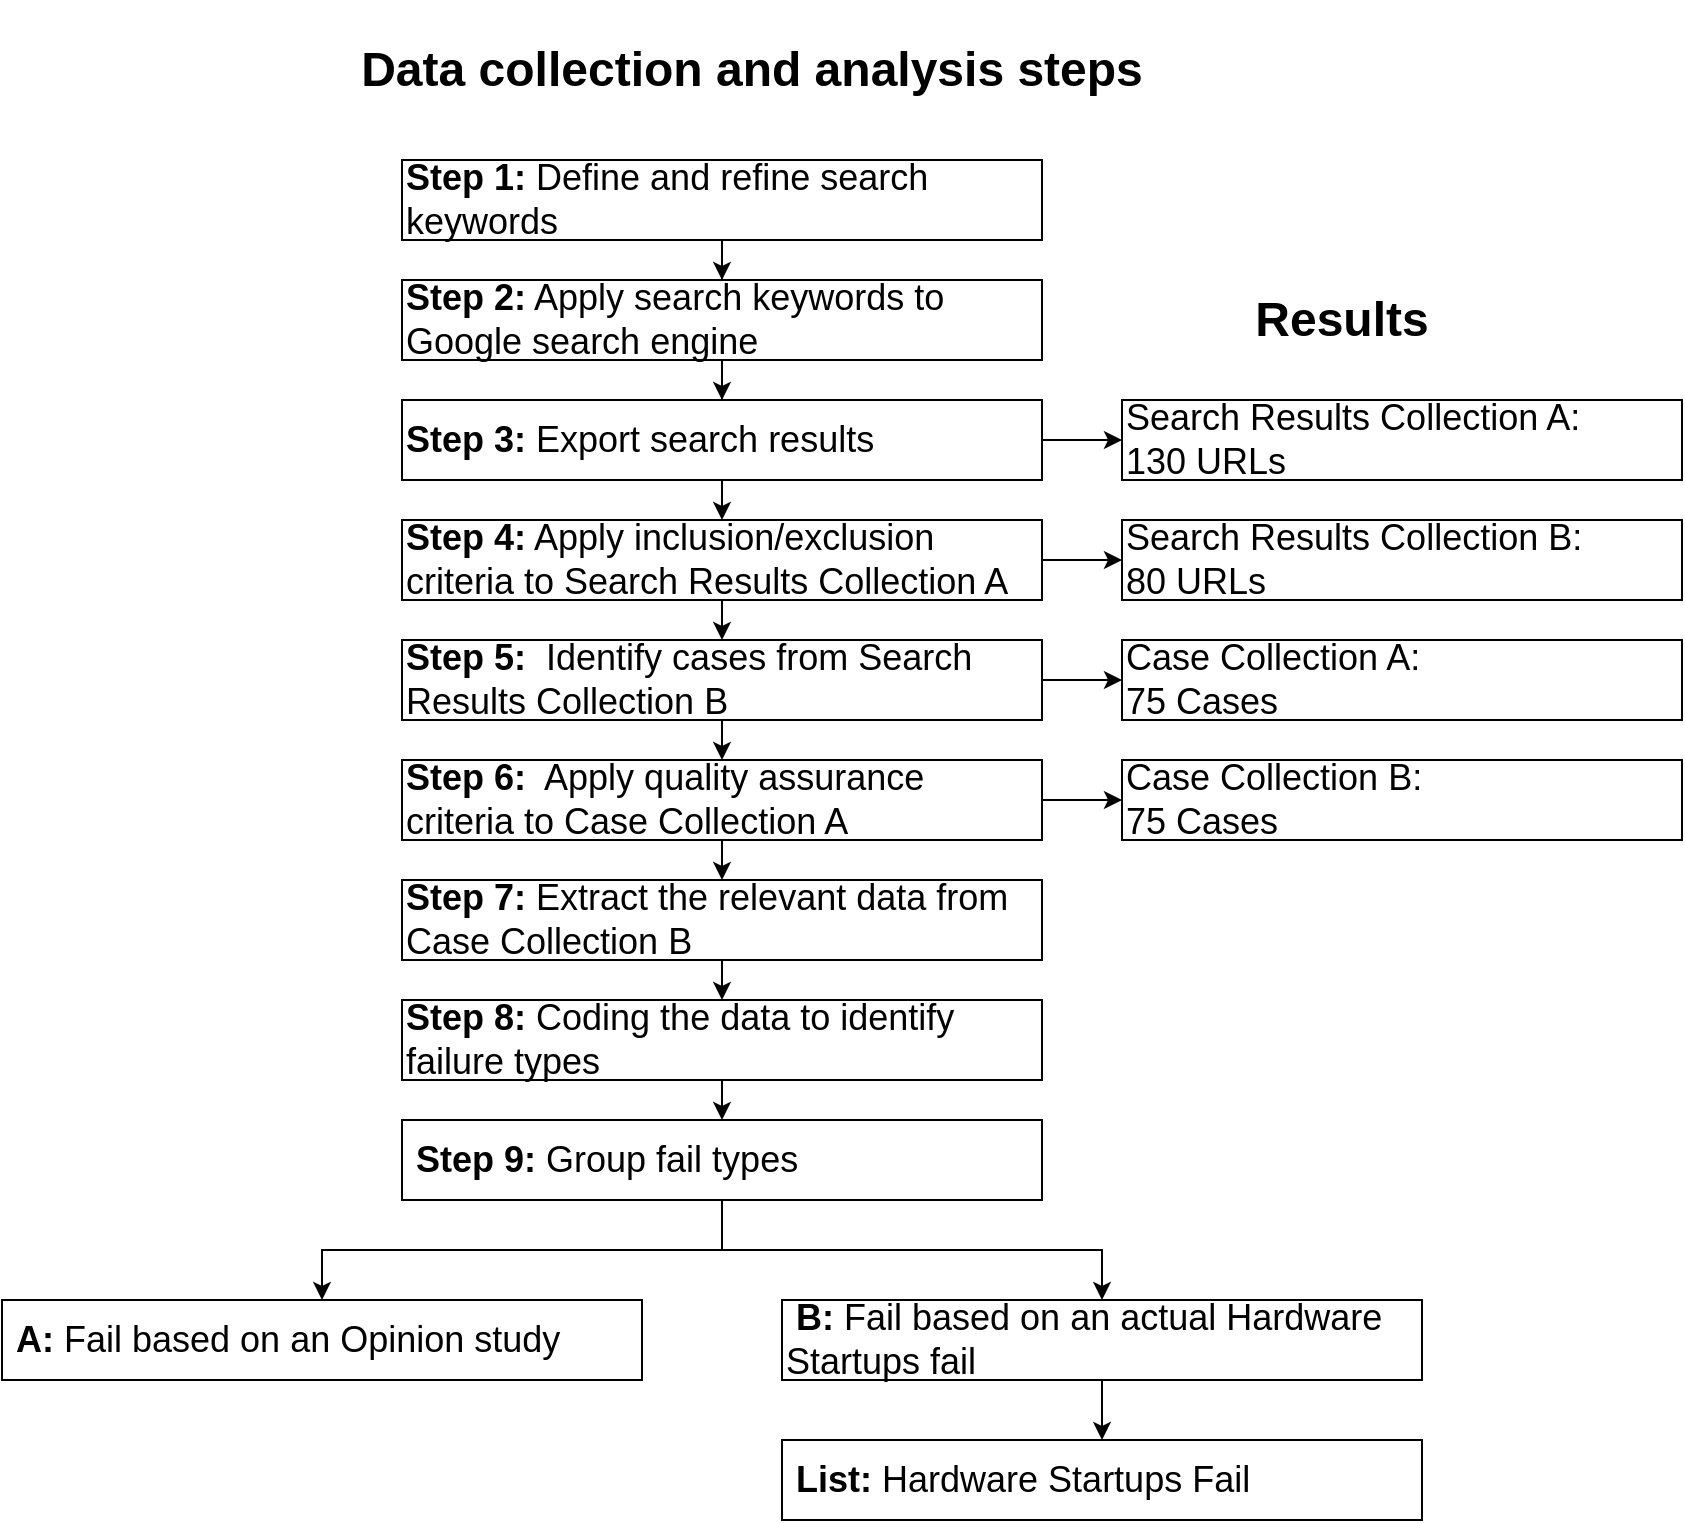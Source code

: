 <mxfile version="15.7.3" type="device"><diagram id="Nd7_CFRV14rQpbXdipW8" name="Page-1"><mxGraphModel dx="1810" dy="579" grid="1" gridSize="10" guides="1" tooltips="1" connect="1" arrows="1" fold="1" page="1" pageScale="1" pageWidth="850" pageHeight="1100" background="none" math="0" shadow="0"><root><mxCell id="0"/><mxCell id="1" parent="0"/><mxCell id="GdU9TM8Ct2rXfRu2e6hb-13" style="edgeStyle=orthogonalEdgeStyle;rounded=0;orthogonalLoop=1;jettySize=auto;html=1;entryX=0.5;entryY=0;entryDx=0;entryDy=0;" parent="1" source="fW3DbDXMhVstgkhlety4-16" target="fW3DbDXMhVstgkhlety4-19" edge="1"><mxGeometry relative="1" as="geometry"/></mxCell><mxCell id="fW3DbDXMhVstgkhlety4-16" value="&lt;span style=&quot;white-space: normal&quot;&gt;&lt;font style=&quot;font-size: 18px&quot;&gt;&lt;b&gt;Step 1:&lt;/b&gt; Define and refine search keywords&lt;/font&gt;&lt;/span&gt;" style="rounded=0;whiteSpace=wrap;html=1;align=left;" parent="1" vertex="1"><mxGeometry x="120" y="180" width="320" height="40" as="geometry"/></mxCell><mxCell id="bF6Con31p_uxn-oNIRWd-7" style="edgeStyle=orthogonalEdgeStyle;rounded=0;orthogonalLoop=1;jettySize=auto;html=1;entryX=0.5;entryY=0;entryDx=0;entryDy=0;" parent="1" source="fW3DbDXMhVstgkhlety4-19" target="GdU9TM8Ct2rXfRu2e6hb-11" edge="1"><mxGeometry relative="1" as="geometry"/></mxCell><mxCell id="fW3DbDXMhVstgkhlety4-19" value="&lt;font style=&quot;font-size: 18px&quot;&gt;&lt;b&gt;Step 2:&lt;/b&gt; Apply search keywords to Google search engine&lt;/font&gt;" style="rounded=0;whiteSpace=wrap;html=1;align=left;" parent="1" vertex="1"><mxGeometry x="120" y="240" width="320" height="40" as="geometry"/></mxCell><mxCell id="bF6Con31p_uxn-oNIRWd-8" style="edgeStyle=orthogonalEdgeStyle;rounded=0;orthogonalLoop=1;jettySize=auto;html=1;exitX=0.5;exitY=1;exitDx=0;exitDy=0;entryX=0.5;entryY=0;entryDx=0;entryDy=0;" parent="1" source="GdU9TM8Ct2rXfRu2e6hb-11" target="bF6Con31p_uxn-oNIRWd-1" edge="1"><mxGeometry relative="1" as="geometry"/></mxCell><mxCell id="oB05RouTlwu_8r3saXdT-1" style="edgeStyle=orthogonalEdgeStyle;rounded=0;orthogonalLoop=1;jettySize=auto;html=1;entryX=0;entryY=0.5;entryDx=0;entryDy=0;" parent="1" source="GdU9TM8Ct2rXfRu2e6hb-11" target="bF6Con31p_uxn-oNIRWd-15" edge="1"><mxGeometry relative="1" as="geometry"/></mxCell><mxCell id="GdU9TM8Ct2rXfRu2e6hb-11" value="&lt;font style=&quot;font-size: 18px&quot;&gt;&lt;b&gt;Step 3:&lt;/b&gt; Export search results&lt;/font&gt;" style="rounded=0;whiteSpace=wrap;html=1;align=left;" parent="1" vertex="1"><mxGeometry x="120" y="300" width="320" height="40" as="geometry"/></mxCell><mxCell id="bF6Con31p_uxn-oNIRWd-9" style="edgeStyle=orthogonalEdgeStyle;rounded=0;orthogonalLoop=1;jettySize=auto;html=1;exitX=0.5;exitY=1;exitDx=0;exitDy=0;entryX=0.5;entryY=0;entryDx=0;entryDy=0;" parent="1" source="bF6Con31p_uxn-oNIRWd-1" target="bF6Con31p_uxn-oNIRWd-2" edge="1"><mxGeometry relative="1" as="geometry"/></mxCell><mxCell id="bF6Con31p_uxn-oNIRWd-18" style="edgeStyle=orthogonalEdgeStyle;rounded=0;orthogonalLoop=1;jettySize=auto;html=1;exitX=1;exitY=0.5;exitDx=0;exitDy=0;entryX=0;entryY=0.5;entryDx=0;entryDy=0;" parent="1" source="bF6Con31p_uxn-oNIRWd-1" target="bF6Con31p_uxn-oNIRWd-16" edge="1"><mxGeometry relative="1" as="geometry"/></mxCell><mxCell id="bF6Con31p_uxn-oNIRWd-1" value="&lt;font style=&quot;font-size: 18px&quot;&gt;&lt;b&gt;Step 4:&lt;/b&gt; Apply inclusion/exclusion criteria to Search Results Collection A&lt;/font&gt;" style="rounded=0;whiteSpace=wrap;html=1;align=left;" parent="1" vertex="1"><mxGeometry x="120" y="360" width="320" height="40" as="geometry"/></mxCell><mxCell id="bF6Con31p_uxn-oNIRWd-10" style="edgeStyle=orthogonalEdgeStyle;rounded=0;orthogonalLoop=1;jettySize=auto;html=1;exitX=0.5;exitY=1;exitDx=0;exitDy=0;entryX=0.5;entryY=0;entryDx=0;entryDy=0;" parent="1" source="bF6Con31p_uxn-oNIRWd-2" target="bF6Con31p_uxn-oNIRWd-3" edge="1"><mxGeometry relative="1" as="geometry"/></mxCell><mxCell id="bF6Con31p_uxn-oNIRWd-22" style="edgeStyle=orthogonalEdgeStyle;rounded=0;orthogonalLoop=1;jettySize=auto;html=1;entryX=0;entryY=0.5;entryDx=0;entryDy=0;" parent="1" source="bF6Con31p_uxn-oNIRWd-2" target="bF6Con31p_uxn-oNIRWd-19" edge="1"><mxGeometry relative="1" as="geometry"/></mxCell><mxCell id="bF6Con31p_uxn-oNIRWd-2" value="&lt;font style=&quot;font-size: 18px&quot;&gt;&lt;b&gt;Step 5:&lt;/b&gt;&amp;nbsp; Identify cases from Search Results Collection B&lt;/font&gt;" style="rounded=0;whiteSpace=wrap;html=1;align=left;" parent="1" vertex="1"><mxGeometry x="120" y="420" width="320" height="40" as="geometry"/></mxCell><mxCell id="bF6Con31p_uxn-oNIRWd-11" style="edgeStyle=orthogonalEdgeStyle;rounded=0;orthogonalLoop=1;jettySize=auto;html=1;exitX=0.5;exitY=1;exitDx=0;exitDy=0;entryX=0.5;entryY=0;entryDx=0;entryDy=0;" parent="1" source="bF6Con31p_uxn-oNIRWd-3" target="bF6Con31p_uxn-oNIRWd-4" edge="1"><mxGeometry relative="1" as="geometry"/></mxCell><mxCell id="bF6Con31p_uxn-oNIRWd-21" style="edgeStyle=orthogonalEdgeStyle;rounded=0;orthogonalLoop=1;jettySize=auto;html=1;exitX=1;exitY=0.5;exitDx=0;exitDy=0;entryX=0;entryY=0.5;entryDx=0;entryDy=0;" parent="1" source="bF6Con31p_uxn-oNIRWd-3" target="bF6Con31p_uxn-oNIRWd-20" edge="1"><mxGeometry relative="1" as="geometry"/></mxCell><mxCell id="bF6Con31p_uxn-oNIRWd-3" value="&lt;font style=&quot;font-size: 18px&quot;&gt;&lt;b&gt;Step 6:&lt;/b&gt;&amp;nbsp; Apply quality assurance criteria to Case Collection A&lt;/font&gt;" style="rounded=0;whiteSpace=wrap;html=1;align=left;" parent="1" vertex="1"><mxGeometry x="120" y="480" width="320" height="40" as="geometry"/></mxCell><mxCell id="bF6Con31p_uxn-oNIRWd-12" style="edgeStyle=orthogonalEdgeStyle;rounded=0;orthogonalLoop=1;jettySize=auto;html=1;exitX=0.5;exitY=1;exitDx=0;exitDy=0;entryX=0.5;entryY=0;entryDx=0;entryDy=0;" parent="1" source="bF6Con31p_uxn-oNIRWd-4" target="bF6Con31p_uxn-oNIRWd-5" edge="1"><mxGeometry relative="1" as="geometry"/></mxCell><mxCell id="bF6Con31p_uxn-oNIRWd-4" value="&lt;font style=&quot;font-size: 18px&quot;&gt;&lt;b&gt;Step 7:&lt;/b&gt; Extract the relevant data from Case Collection B&lt;/font&gt;" style="rounded=0;whiteSpace=wrap;html=1;align=left;" parent="1" vertex="1"><mxGeometry x="120" y="540" width="320" height="40" as="geometry"/></mxCell><mxCell id="bF6Con31p_uxn-oNIRWd-13" style="edgeStyle=orthogonalEdgeStyle;rounded=0;orthogonalLoop=1;jettySize=auto;html=1;exitX=0.5;exitY=1;exitDx=0;exitDy=0;entryX=0.5;entryY=0;entryDx=0;entryDy=0;" parent="1" source="bF6Con31p_uxn-oNIRWd-5" target="bF6Con31p_uxn-oNIRWd-6" edge="1"><mxGeometry relative="1" as="geometry"/></mxCell><mxCell id="bF6Con31p_uxn-oNIRWd-5" value="&lt;font style=&quot;font-size: 18px&quot;&gt;&lt;b&gt;Step 8:&lt;/b&gt; Coding the data to identify failure types&lt;/font&gt;" style="rounded=0;whiteSpace=wrap;html=1;align=left;" parent="1" vertex="1"><mxGeometry x="120" y="600" width="320" height="40" as="geometry"/></mxCell><mxCell id="o_aUukuBs2WO-H8pidTr-4" style="edgeStyle=orthogonalEdgeStyle;rounded=0;orthogonalLoop=1;jettySize=auto;html=1;" edge="1" parent="1" source="bF6Con31p_uxn-oNIRWd-6" target="o_aUukuBs2WO-H8pidTr-1"><mxGeometry relative="1" as="geometry"/></mxCell><mxCell id="o_aUukuBs2WO-H8pidTr-5" style="edgeStyle=orthogonalEdgeStyle;rounded=0;orthogonalLoop=1;jettySize=auto;html=1;exitX=0.5;exitY=1;exitDx=0;exitDy=0;" edge="1" parent="1" source="bF6Con31p_uxn-oNIRWd-6" target="o_aUukuBs2WO-H8pidTr-2"><mxGeometry relative="1" as="geometry"/></mxCell><mxCell id="bF6Con31p_uxn-oNIRWd-6" value="&lt;font style=&quot;font-size: 18px&quot;&gt;&lt;b&gt;&amp;nbsp;Step 9:&amp;nbsp;&lt;/b&gt;Group fail types&lt;/font&gt;" style="rounded=0;whiteSpace=wrap;html=1;align=left;" parent="1" vertex="1"><mxGeometry x="120" y="660" width="320" height="40" as="geometry"/></mxCell><mxCell id="bF6Con31p_uxn-oNIRWd-14" value="&lt;b&gt;&lt;font style=&quot;font-size: 24px&quot;&gt;Results&lt;/font&gt;&lt;/b&gt;" style="text;html=1;strokeColor=none;fillColor=none;align=center;verticalAlign=middle;whiteSpace=wrap;rounded=0;" parent="1" vertex="1"><mxGeometry x="530" y="240" width="120" height="40" as="geometry"/></mxCell><mxCell id="bF6Con31p_uxn-oNIRWd-15" value="&lt;font style=&quot;font-size: 18px&quot;&gt;Search Results Collection A:&lt;br&gt;130 URLs&lt;/font&gt;" style="rounded=0;whiteSpace=wrap;html=1;align=left;" parent="1" vertex="1"><mxGeometry x="480" y="300" width="280" height="40" as="geometry"/></mxCell><mxCell id="bF6Con31p_uxn-oNIRWd-16" value="&lt;font style=&quot;font-size: 18px&quot;&gt;Search Results Collection B:&lt;br&gt;80 URLs&lt;/font&gt;" style="rounded=0;whiteSpace=wrap;html=1;align=left;" parent="1" vertex="1"><mxGeometry x="480" y="360" width="280" height="40" as="geometry"/></mxCell><mxCell id="bF6Con31p_uxn-oNIRWd-19" value="&lt;font style=&quot;font-size: 18px&quot;&gt;Case Collection A:&lt;br&gt;75 Cases&lt;/font&gt;" style="rounded=0;whiteSpace=wrap;html=1;align=left;" parent="1" vertex="1"><mxGeometry x="480" y="420" width="280" height="40" as="geometry"/></mxCell><mxCell id="bF6Con31p_uxn-oNIRWd-20" value="&lt;font style=&quot;font-size: 18px&quot;&gt;Case Collection B:&lt;br&gt;75 Cases&lt;/font&gt;" style="rounded=0;whiteSpace=wrap;html=1;align=left;" parent="1" vertex="1"><mxGeometry x="480" y="480" width="280" height="40" as="geometry"/></mxCell><mxCell id="o_aUukuBs2WO-H8pidTr-7" style="edgeStyle=orthogonalEdgeStyle;rounded=0;orthogonalLoop=1;jettySize=auto;html=1;entryX=0.5;entryY=0;entryDx=0;entryDy=0;" edge="1" parent="1" source="o_aUukuBs2WO-H8pidTr-1" target="o_aUukuBs2WO-H8pidTr-6"><mxGeometry relative="1" as="geometry"/></mxCell><mxCell id="o_aUukuBs2WO-H8pidTr-1" value="&lt;span style=&quot;font-size: 18px&quot;&gt;&lt;b&gt;&amp;nbsp;B:&lt;/b&gt; Fail based on an actual Hardware Startups fail&lt;/span&gt;" style="rounded=0;whiteSpace=wrap;html=1;align=left;" vertex="1" parent="1"><mxGeometry x="310" y="750" width="320" height="40" as="geometry"/></mxCell><mxCell id="o_aUukuBs2WO-H8pidTr-2" value="&lt;span style=&quot;font-size: 18px&quot;&gt;&lt;b&gt;&amp;nbsp;A:&lt;/b&gt; Fail based on an Opinion study&lt;/span&gt;" style="rounded=0;whiteSpace=wrap;html=1;align=left;" vertex="1" parent="1"><mxGeometry x="-80" y="750" width="320" height="40" as="geometry"/></mxCell><mxCell id="o_aUukuBs2WO-H8pidTr-6" value="&lt;span style=&quot;font-size: 18px&quot;&gt;&amp;nbsp;&lt;b&gt;List: &lt;/b&gt;Hardware Startups Fail&lt;/span&gt;" style="rounded=0;whiteSpace=wrap;html=1;align=left;" vertex="1" parent="1"><mxGeometry x="310" y="820" width="320" height="40" as="geometry"/></mxCell><mxCell id="o_aUukuBs2WO-H8pidTr-8" value="&lt;span style=&quot;font-size: 24px&quot;&gt;&lt;b&gt;Data collection and analysis steps&lt;/b&gt;&lt;/span&gt;" style="text;html=1;strokeColor=none;fillColor=none;align=center;verticalAlign=middle;whiteSpace=wrap;rounded=0;" vertex="1" parent="1"><mxGeometry x="30" y="100" width="530" height="70" as="geometry"/></mxCell></root></mxGraphModel></diagram></mxfile>